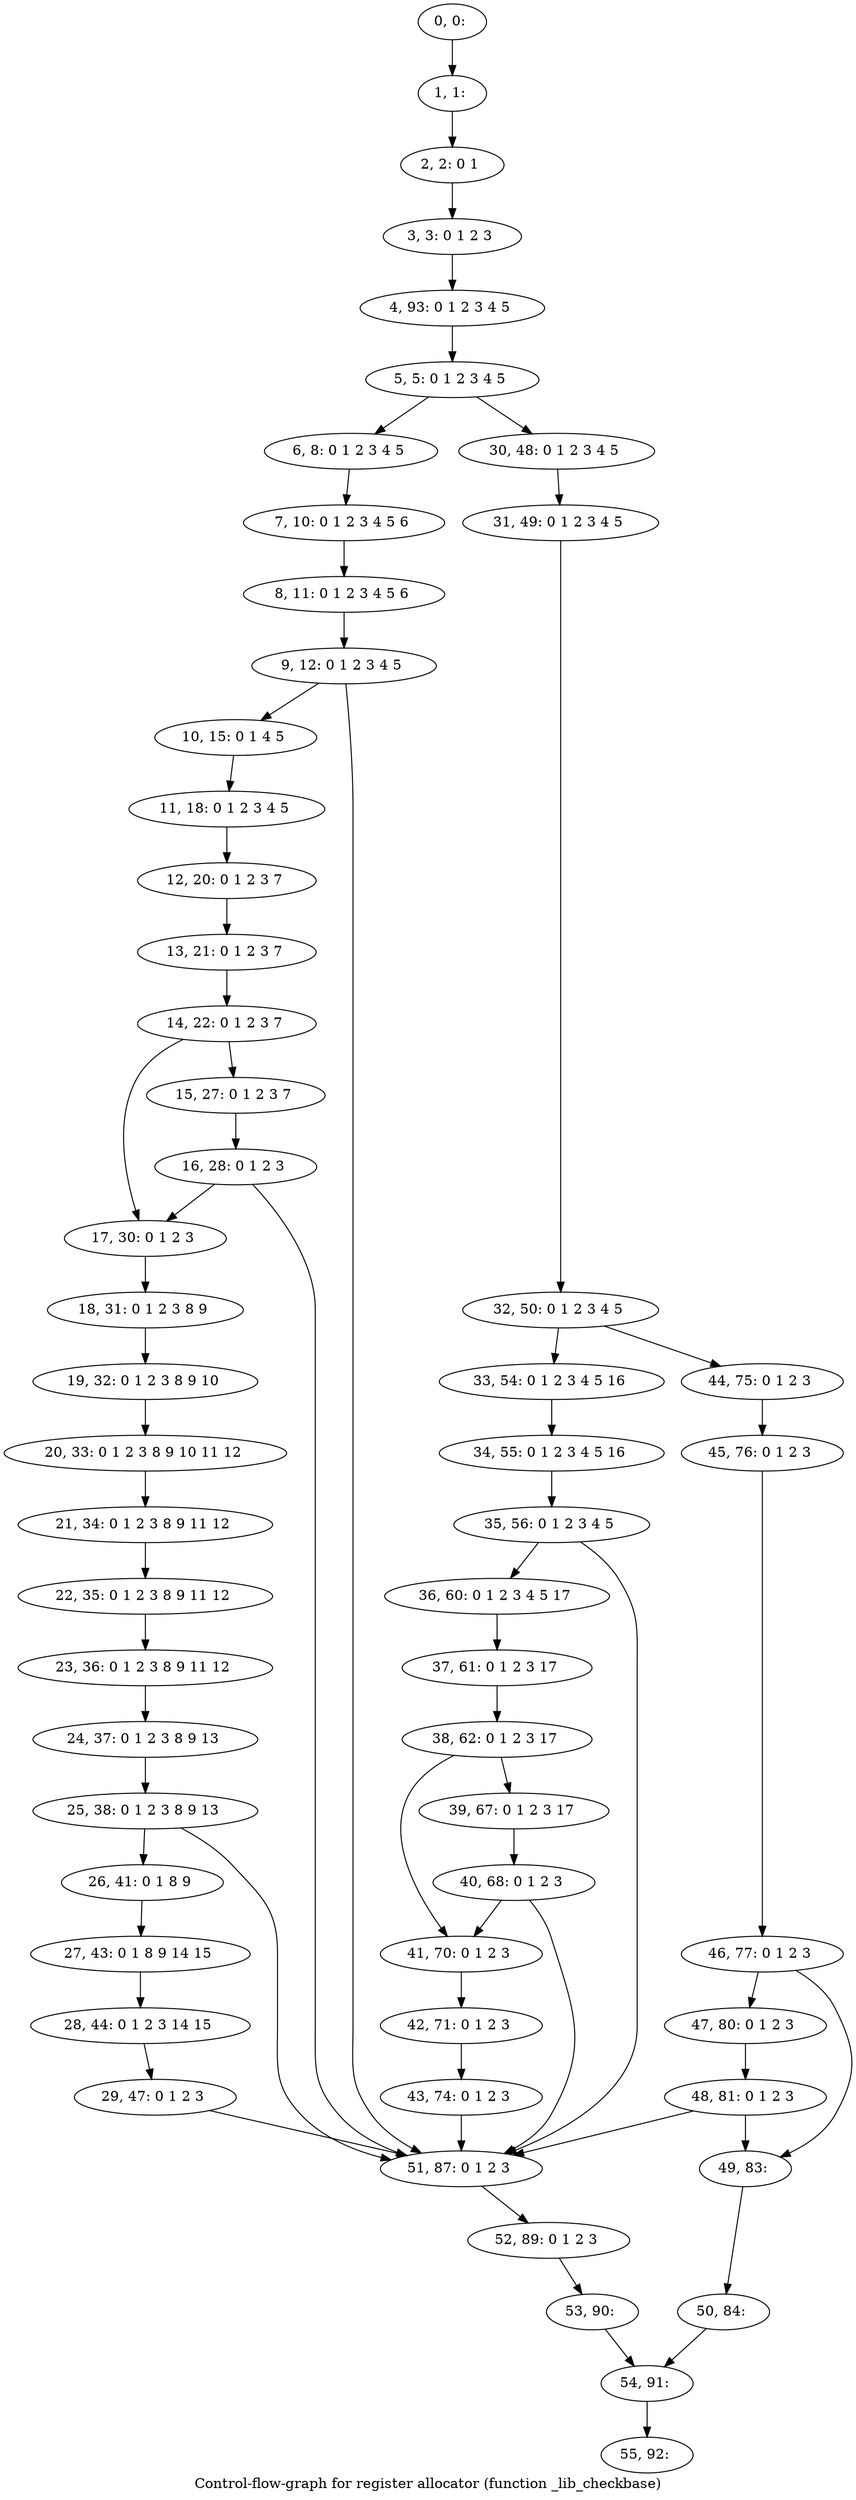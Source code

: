 digraph G {
graph [label="Control-flow-graph for register allocator (function _lib_checkbase)"]
0[label="0, 0: "];
1[label="1, 1: "];
2[label="2, 2: 0 1 "];
3[label="3, 3: 0 1 2 3 "];
4[label="4, 93: 0 1 2 3 4 5 "];
5[label="5, 5: 0 1 2 3 4 5 "];
6[label="6, 8: 0 1 2 3 4 5 "];
7[label="7, 10: 0 1 2 3 4 5 6 "];
8[label="8, 11: 0 1 2 3 4 5 6 "];
9[label="9, 12: 0 1 2 3 4 5 "];
10[label="10, 15: 0 1 4 5 "];
11[label="11, 18: 0 1 2 3 4 5 "];
12[label="12, 20: 0 1 2 3 7 "];
13[label="13, 21: 0 1 2 3 7 "];
14[label="14, 22: 0 1 2 3 7 "];
15[label="15, 27: 0 1 2 3 7 "];
16[label="16, 28: 0 1 2 3 "];
17[label="17, 30: 0 1 2 3 "];
18[label="18, 31: 0 1 2 3 8 9 "];
19[label="19, 32: 0 1 2 3 8 9 10 "];
20[label="20, 33: 0 1 2 3 8 9 10 11 12 "];
21[label="21, 34: 0 1 2 3 8 9 11 12 "];
22[label="22, 35: 0 1 2 3 8 9 11 12 "];
23[label="23, 36: 0 1 2 3 8 9 11 12 "];
24[label="24, 37: 0 1 2 3 8 9 13 "];
25[label="25, 38: 0 1 2 3 8 9 13 "];
26[label="26, 41: 0 1 8 9 "];
27[label="27, 43: 0 1 8 9 14 15 "];
28[label="28, 44: 0 1 2 3 14 15 "];
29[label="29, 47: 0 1 2 3 "];
30[label="30, 48: 0 1 2 3 4 5 "];
31[label="31, 49: 0 1 2 3 4 5 "];
32[label="32, 50: 0 1 2 3 4 5 "];
33[label="33, 54: 0 1 2 3 4 5 16 "];
34[label="34, 55: 0 1 2 3 4 5 16 "];
35[label="35, 56: 0 1 2 3 4 5 "];
36[label="36, 60: 0 1 2 3 4 5 17 "];
37[label="37, 61: 0 1 2 3 17 "];
38[label="38, 62: 0 1 2 3 17 "];
39[label="39, 67: 0 1 2 3 17 "];
40[label="40, 68: 0 1 2 3 "];
41[label="41, 70: 0 1 2 3 "];
42[label="42, 71: 0 1 2 3 "];
43[label="43, 74: 0 1 2 3 "];
44[label="44, 75: 0 1 2 3 "];
45[label="45, 76: 0 1 2 3 "];
46[label="46, 77: 0 1 2 3 "];
47[label="47, 80: 0 1 2 3 "];
48[label="48, 81: 0 1 2 3 "];
49[label="49, 83: "];
50[label="50, 84: "];
51[label="51, 87: 0 1 2 3 "];
52[label="52, 89: 0 1 2 3 "];
53[label="53, 90: "];
54[label="54, 91: "];
55[label="55, 92: "];
0->1 ;
1->2 ;
2->3 ;
3->4 ;
4->5 ;
5->6 ;
5->30 ;
6->7 ;
7->8 ;
8->9 ;
9->10 ;
9->51 ;
10->11 ;
11->12 ;
12->13 ;
13->14 ;
14->15 ;
14->17 ;
15->16 ;
16->17 ;
16->51 ;
17->18 ;
18->19 ;
19->20 ;
20->21 ;
21->22 ;
22->23 ;
23->24 ;
24->25 ;
25->26 ;
25->51 ;
26->27 ;
27->28 ;
28->29 ;
29->51 ;
30->31 ;
31->32 ;
32->33 ;
32->44 ;
33->34 ;
34->35 ;
35->36 ;
35->51 ;
36->37 ;
37->38 ;
38->39 ;
38->41 ;
39->40 ;
40->41 ;
40->51 ;
41->42 ;
42->43 ;
43->51 ;
44->45 ;
45->46 ;
46->47 ;
46->49 ;
47->48 ;
48->49 ;
48->51 ;
49->50 ;
50->54 ;
51->52 ;
52->53 ;
53->54 ;
54->55 ;
}
